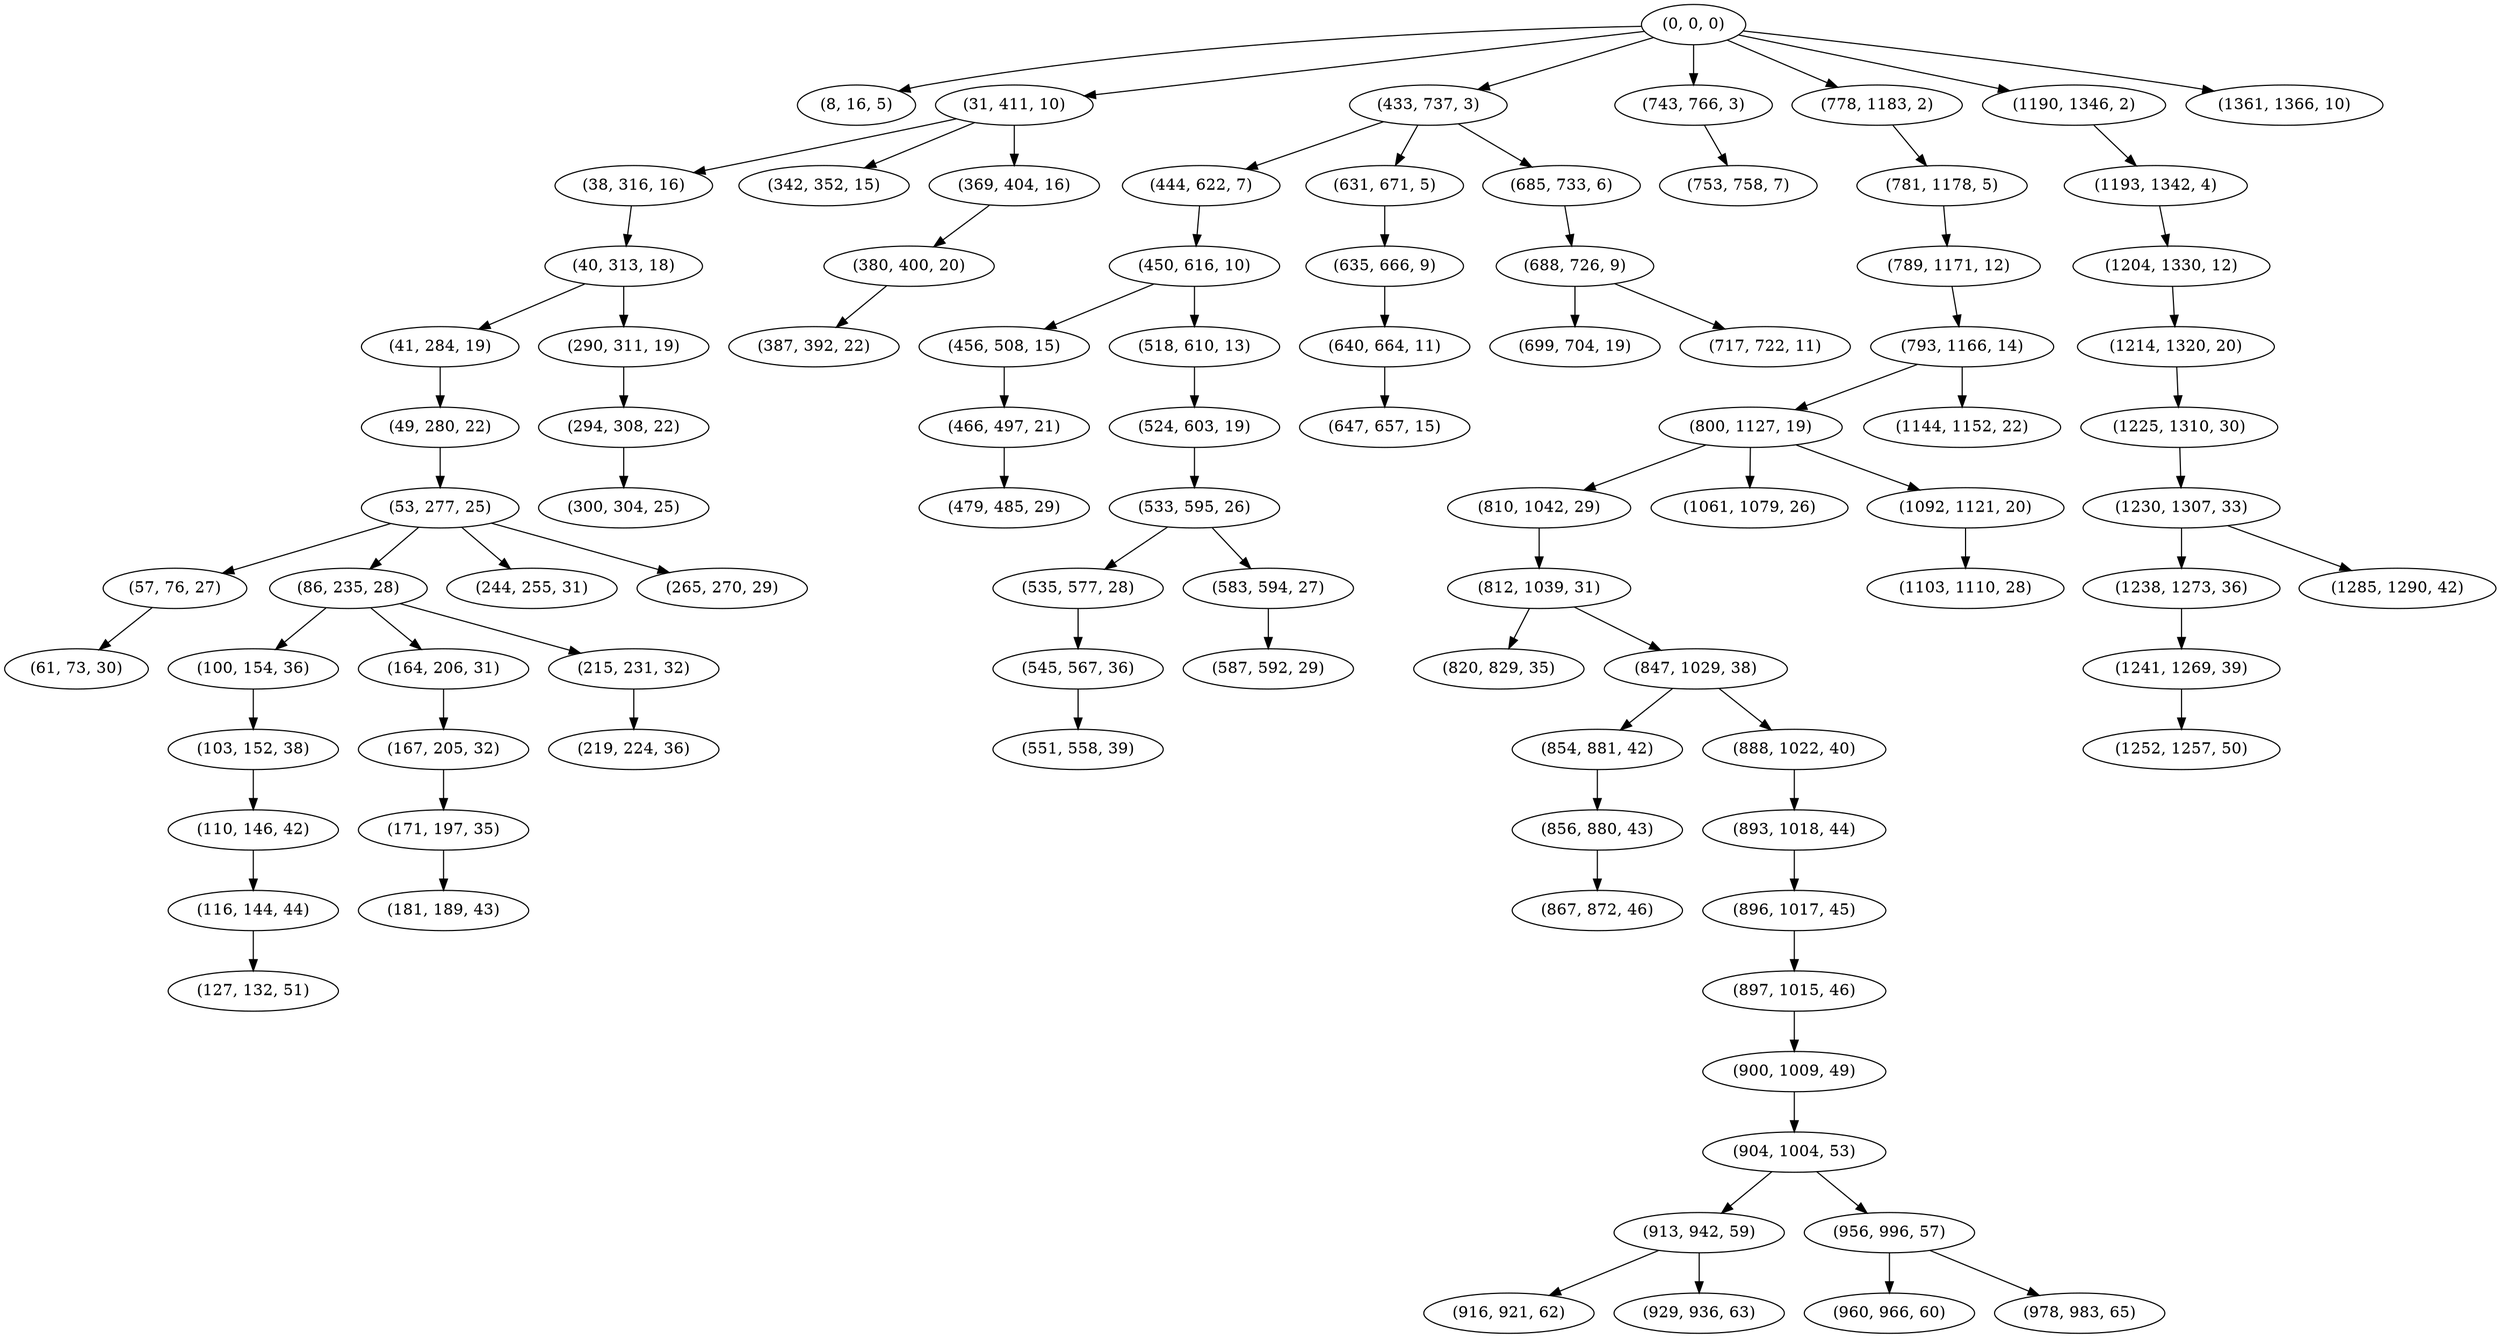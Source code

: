 digraph tree {
    "(0, 0, 0)";
    "(8, 16, 5)";
    "(31, 411, 10)";
    "(38, 316, 16)";
    "(40, 313, 18)";
    "(41, 284, 19)";
    "(49, 280, 22)";
    "(53, 277, 25)";
    "(57, 76, 27)";
    "(61, 73, 30)";
    "(86, 235, 28)";
    "(100, 154, 36)";
    "(103, 152, 38)";
    "(110, 146, 42)";
    "(116, 144, 44)";
    "(127, 132, 51)";
    "(164, 206, 31)";
    "(167, 205, 32)";
    "(171, 197, 35)";
    "(181, 189, 43)";
    "(215, 231, 32)";
    "(219, 224, 36)";
    "(244, 255, 31)";
    "(265, 270, 29)";
    "(290, 311, 19)";
    "(294, 308, 22)";
    "(300, 304, 25)";
    "(342, 352, 15)";
    "(369, 404, 16)";
    "(380, 400, 20)";
    "(387, 392, 22)";
    "(433, 737, 3)";
    "(444, 622, 7)";
    "(450, 616, 10)";
    "(456, 508, 15)";
    "(466, 497, 21)";
    "(479, 485, 29)";
    "(518, 610, 13)";
    "(524, 603, 19)";
    "(533, 595, 26)";
    "(535, 577, 28)";
    "(545, 567, 36)";
    "(551, 558, 39)";
    "(583, 594, 27)";
    "(587, 592, 29)";
    "(631, 671, 5)";
    "(635, 666, 9)";
    "(640, 664, 11)";
    "(647, 657, 15)";
    "(685, 733, 6)";
    "(688, 726, 9)";
    "(699, 704, 19)";
    "(717, 722, 11)";
    "(743, 766, 3)";
    "(753, 758, 7)";
    "(778, 1183, 2)";
    "(781, 1178, 5)";
    "(789, 1171, 12)";
    "(793, 1166, 14)";
    "(800, 1127, 19)";
    "(810, 1042, 29)";
    "(812, 1039, 31)";
    "(820, 829, 35)";
    "(847, 1029, 38)";
    "(854, 881, 42)";
    "(856, 880, 43)";
    "(867, 872, 46)";
    "(888, 1022, 40)";
    "(893, 1018, 44)";
    "(896, 1017, 45)";
    "(897, 1015, 46)";
    "(900, 1009, 49)";
    "(904, 1004, 53)";
    "(913, 942, 59)";
    "(916, 921, 62)";
    "(929, 936, 63)";
    "(956, 996, 57)";
    "(960, 966, 60)";
    "(978, 983, 65)";
    "(1061, 1079, 26)";
    "(1092, 1121, 20)";
    "(1103, 1110, 28)";
    "(1144, 1152, 22)";
    "(1190, 1346, 2)";
    "(1193, 1342, 4)";
    "(1204, 1330, 12)";
    "(1214, 1320, 20)";
    "(1225, 1310, 30)";
    "(1230, 1307, 33)";
    "(1238, 1273, 36)";
    "(1241, 1269, 39)";
    "(1252, 1257, 50)";
    "(1285, 1290, 42)";
    "(1361, 1366, 10)";
    "(0, 0, 0)" -> "(8, 16, 5)";
    "(0, 0, 0)" -> "(31, 411, 10)";
    "(0, 0, 0)" -> "(433, 737, 3)";
    "(0, 0, 0)" -> "(743, 766, 3)";
    "(0, 0, 0)" -> "(778, 1183, 2)";
    "(0, 0, 0)" -> "(1190, 1346, 2)";
    "(0, 0, 0)" -> "(1361, 1366, 10)";
    "(31, 411, 10)" -> "(38, 316, 16)";
    "(31, 411, 10)" -> "(342, 352, 15)";
    "(31, 411, 10)" -> "(369, 404, 16)";
    "(38, 316, 16)" -> "(40, 313, 18)";
    "(40, 313, 18)" -> "(41, 284, 19)";
    "(40, 313, 18)" -> "(290, 311, 19)";
    "(41, 284, 19)" -> "(49, 280, 22)";
    "(49, 280, 22)" -> "(53, 277, 25)";
    "(53, 277, 25)" -> "(57, 76, 27)";
    "(53, 277, 25)" -> "(86, 235, 28)";
    "(53, 277, 25)" -> "(244, 255, 31)";
    "(53, 277, 25)" -> "(265, 270, 29)";
    "(57, 76, 27)" -> "(61, 73, 30)";
    "(86, 235, 28)" -> "(100, 154, 36)";
    "(86, 235, 28)" -> "(164, 206, 31)";
    "(86, 235, 28)" -> "(215, 231, 32)";
    "(100, 154, 36)" -> "(103, 152, 38)";
    "(103, 152, 38)" -> "(110, 146, 42)";
    "(110, 146, 42)" -> "(116, 144, 44)";
    "(116, 144, 44)" -> "(127, 132, 51)";
    "(164, 206, 31)" -> "(167, 205, 32)";
    "(167, 205, 32)" -> "(171, 197, 35)";
    "(171, 197, 35)" -> "(181, 189, 43)";
    "(215, 231, 32)" -> "(219, 224, 36)";
    "(290, 311, 19)" -> "(294, 308, 22)";
    "(294, 308, 22)" -> "(300, 304, 25)";
    "(369, 404, 16)" -> "(380, 400, 20)";
    "(380, 400, 20)" -> "(387, 392, 22)";
    "(433, 737, 3)" -> "(444, 622, 7)";
    "(433, 737, 3)" -> "(631, 671, 5)";
    "(433, 737, 3)" -> "(685, 733, 6)";
    "(444, 622, 7)" -> "(450, 616, 10)";
    "(450, 616, 10)" -> "(456, 508, 15)";
    "(450, 616, 10)" -> "(518, 610, 13)";
    "(456, 508, 15)" -> "(466, 497, 21)";
    "(466, 497, 21)" -> "(479, 485, 29)";
    "(518, 610, 13)" -> "(524, 603, 19)";
    "(524, 603, 19)" -> "(533, 595, 26)";
    "(533, 595, 26)" -> "(535, 577, 28)";
    "(533, 595, 26)" -> "(583, 594, 27)";
    "(535, 577, 28)" -> "(545, 567, 36)";
    "(545, 567, 36)" -> "(551, 558, 39)";
    "(583, 594, 27)" -> "(587, 592, 29)";
    "(631, 671, 5)" -> "(635, 666, 9)";
    "(635, 666, 9)" -> "(640, 664, 11)";
    "(640, 664, 11)" -> "(647, 657, 15)";
    "(685, 733, 6)" -> "(688, 726, 9)";
    "(688, 726, 9)" -> "(699, 704, 19)";
    "(688, 726, 9)" -> "(717, 722, 11)";
    "(743, 766, 3)" -> "(753, 758, 7)";
    "(778, 1183, 2)" -> "(781, 1178, 5)";
    "(781, 1178, 5)" -> "(789, 1171, 12)";
    "(789, 1171, 12)" -> "(793, 1166, 14)";
    "(793, 1166, 14)" -> "(800, 1127, 19)";
    "(793, 1166, 14)" -> "(1144, 1152, 22)";
    "(800, 1127, 19)" -> "(810, 1042, 29)";
    "(800, 1127, 19)" -> "(1061, 1079, 26)";
    "(800, 1127, 19)" -> "(1092, 1121, 20)";
    "(810, 1042, 29)" -> "(812, 1039, 31)";
    "(812, 1039, 31)" -> "(820, 829, 35)";
    "(812, 1039, 31)" -> "(847, 1029, 38)";
    "(847, 1029, 38)" -> "(854, 881, 42)";
    "(847, 1029, 38)" -> "(888, 1022, 40)";
    "(854, 881, 42)" -> "(856, 880, 43)";
    "(856, 880, 43)" -> "(867, 872, 46)";
    "(888, 1022, 40)" -> "(893, 1018, 44)";
    "(893, 1018, 44)" -> "(896, 1017, 45)";
    "(896, 1017, 45)" -> "(897, 1015, 46)";
    "(897, 1015, 46)" -> "(900, 1009, 49)";
    "(900, 1009, 49)" -> "(904, 1004, 53)";
    "(904, 1004, 53)" -> "(913, 942, 59)";
    "(904, 1004, 53)" -> "(956, 996, 57)";
    "(913, 942, 59)" -> "(916, 921, 62)";
    "(913, 942, 59)" -> "(929, 936, 63)";
    "(956, 996, 57)" -> "(960, 966, 60)";
    "(956, 996, 57)" -> "(978, 983, 65)";
    "(1092, 1121, 20)" -> "(1103, 1110, 28)";
    "(1190, 1346, 2)" -> "(1193, 1342, 4)";
    "(1193, 1342, 4)" -> "(1204, 1330, 12)";
    "(1204, 1330, 12)" -> "(1214, 1320, 20)";
    "(1214, 1320, 20)" -> "(1225, 1310, 30)";
    "(1225, 1310, 30)" -> "(1230, 1307, 33)";
    "(1230, 1307, 33)" -> "(1238, 1273, 36)";
    "(1230, 1307, 33)" -> "(1285, 1290, 42)";
    "(1238, 1273, 36)" -> "(1241, 1269, 39)";
    "(1241, 1269, 39)" -> "(1252, 1257, 50)";
}
